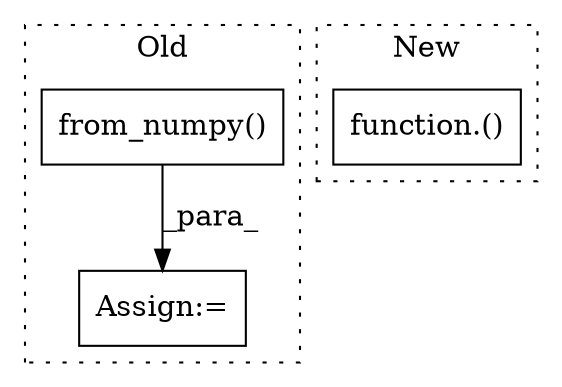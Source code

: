 digraph G {
subgraph cluster0 {
1 [label="from_numpy()" a="75" s="1925,1955" l="17,1" shape="box"];
3 [label="Assign:=" a="68" s="2051" l="3" shape="box"];
label = "Old";
style="dotted";
}
subgraph cluster1 {
2 [label="function.()" a="75" s="2796,2837" l="30,1" shape="box"];
label = "New";
style="dotted";
}
1 -> 3 [label="_para_"];
}